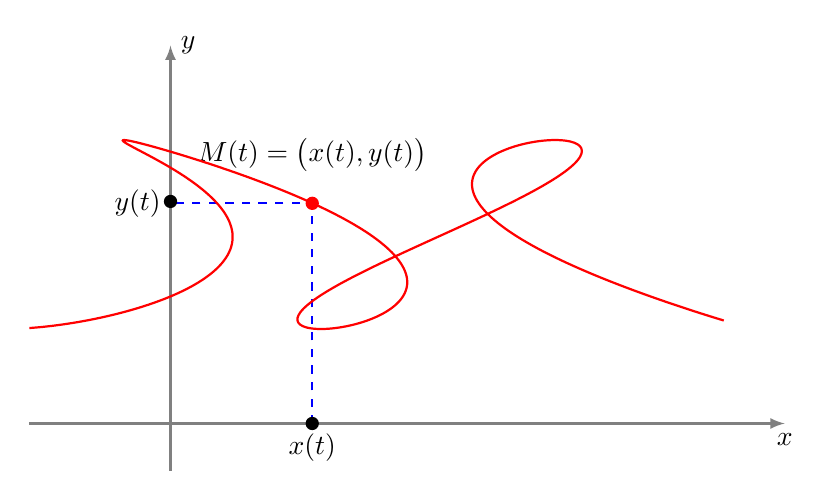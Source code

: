\begin{tikzpicture}[scale=1.2]

      \draw[->,>=latex,thick, gray] (-1.5,0)--(6.5,0) node[below,black] {$x$};
       \draw[->,>=latex,thick, gray] (0,-0.5)--(0,4) node[right,black] {$y$};


       \node at (1.5,0) [below] {$x(t)$};
       \node at (0,2.33) [left] {$y(t)$};
       \node at (1.5,2.33) [above=8pt] {$M(t)=\big( x(t),y(t) \big)$};

       \draw[dashed, thick,blue] (1.5,0)--(1.5,2.33)--(0,2.33);

       \fill (1.5,0) circle (2pt);
       \fill (0,2.35) circle (2pt);


      \draw[thick, color=red,domain=-3:9,samples=200,smooth] plot ({0.5+0.5*\x+sin(1.7*(\x-1) r)},{2+cos(\x r)}) ;

       \fill[red] (1.5,2.33) circle (2pt);

\end{tikzpicture}
